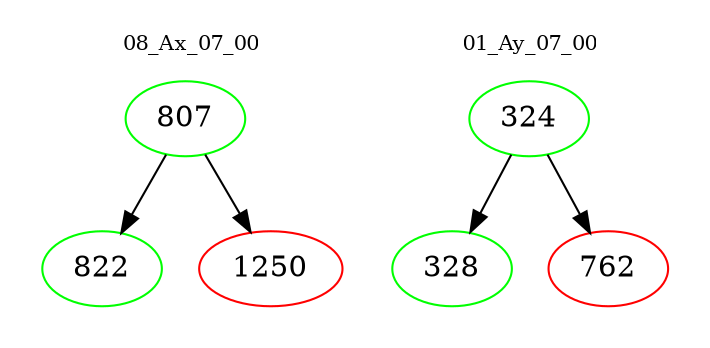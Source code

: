 digraph{
subgraph cluster_0 {
color = white
label = "08_Ax_07_00";
fontsize=10;
T0_807 [label="807", color="green"]
T0_807 -> T0_822 [color="black"]
T0_822 [label="822", color="green"]
T0_807 -> T0_1250 [color="black"]
T0_1250 [label="1250", color="red"]
}
subgraph cluster_1 {
color = white
label = "01_Ay_07_00";
fontsize=10;
T1_324 [label="324", color="green"]
T1_324 -> T1_328 [color="black"]
T1_328 [label="328", color="green"]
T1_324 -> T1_762 [color="black"]
T1_762 [label="762", color="red"]
}
}

